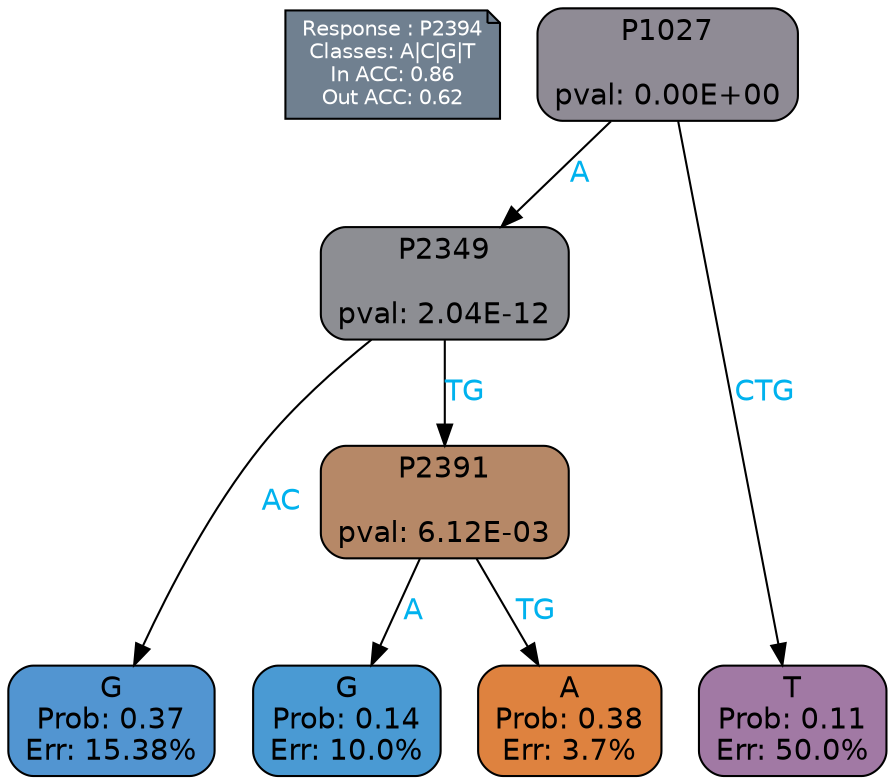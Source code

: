 digraph Tree {
node [shape=box, style="filled, rounded", color="black", fontname=helvetica] ;
graph [ranksep=equally, splines=polylines, bgcolor=transparent, dpi=600] ;
edge [fontname=helvetica] ;
LEGEND [label="Response : P2394
Classes: A|C|G|T
In ACC: 0.86
Out ACC: 0.62
",shape=note,align=left,style=filled,fillcolor="slategray",fontcolor="white",fontsize=10];1 [label="P1027

pval: 0.00E+00", fillcolor="#8f8b95"] ;
2 [label="P2349

pval: 2.04E-12", fillcolor="#8d8e93"] ;
3 [label="G
Prob: 0.37
Err: 15.38%", fillcolor="#5295d1"] ;
4 [label="P2391

pval: 6.12E-03", fillcolor="#b68867"] ;
5 [label="G
Prob: 0.14
Err: 10.0%", fillcolor="#4a9ad3"] ;
6 [label="A
Prob: 0.38
Err: 3.7%", fillcolor="#de823f"] ;
7 [label="T
Prob: 0.11
Err: 50.0%", fillcolor="#a179a4"] ;
1 -> 2 [label="A",fontcolor=deepskyblue2] ;
1 -> 7 [label="CTG",fontcolor=deepskyblue2] ;
2 -> 3 [label="AC",fontcolor=deepskyblue2] ;
2 -> 4 [label="TG",fontcolor=deepskyblue2] ;
4 -> 5 [label="A",fontcolor=deepskyblue2] ;
4 -> 6 [label="TG",fontcolor=deepskyblue2] ;
{rank = same; 3;5;6;7;}{rank = same; LEGEND;1;}}